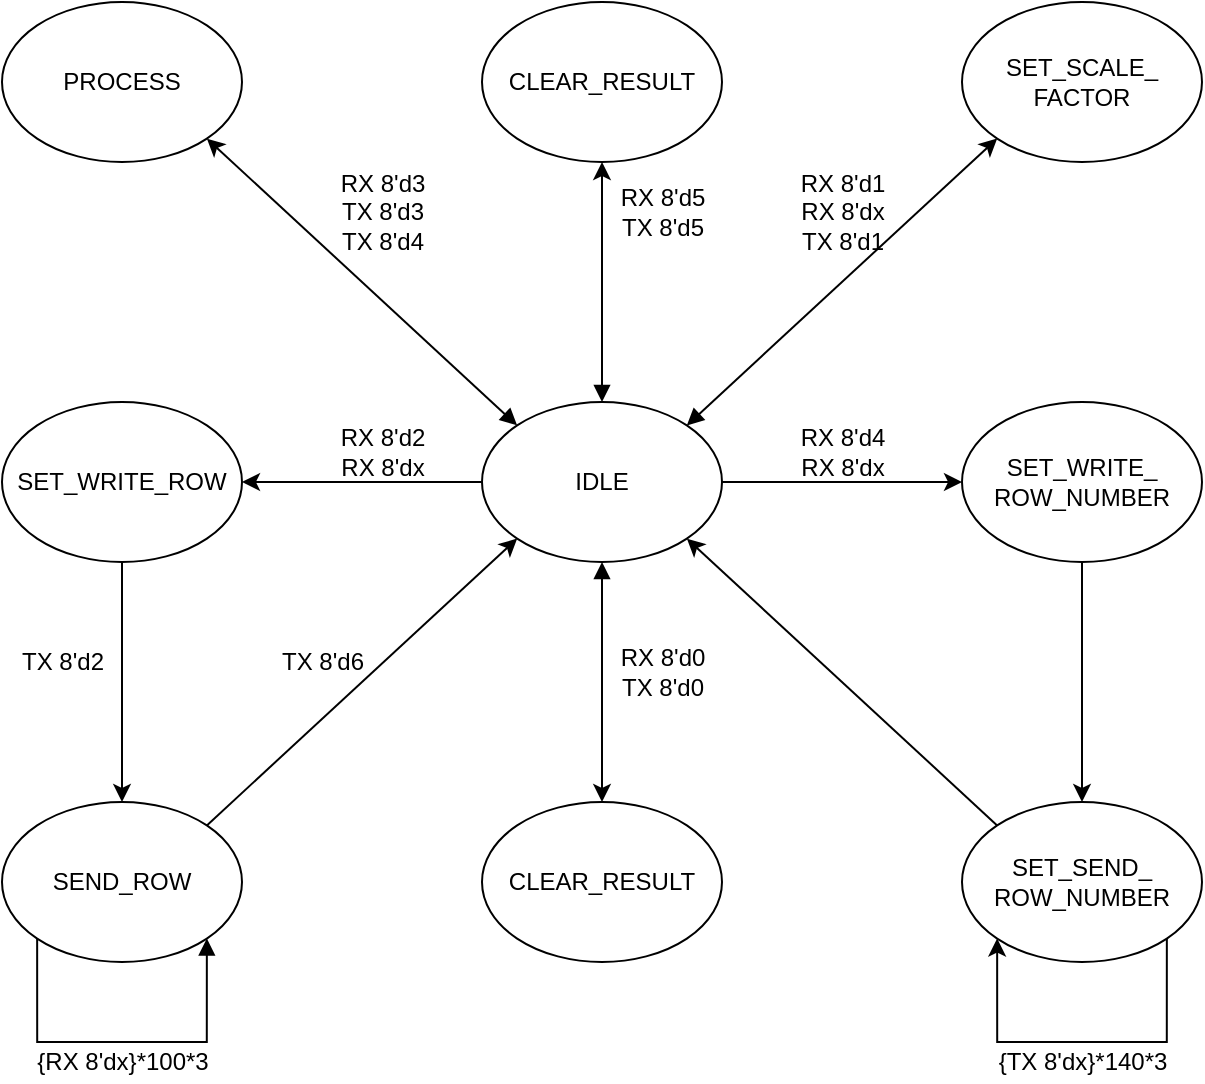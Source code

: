 <mxfile version="15.8.7" type="device"><diagram id="sWRDbSpioimltBdqvMKU" name="Page-1"><mxGraphModel dx="1109" dy="1059" grid="1" gridSize="10" guides="1" tooltips="1" connect="1" arrows="1" fold="1" page="1" pageScale="1" pageWidth="827" pageHeight="1169" math="0" shadow="0"><root><mxCell id="0"/><mxCell id="1" parent="0"/><mxCell id="UBy_BHps5YI3SQsLoE_U-15" style="rounded=0;orthogonalLoop=1;jettySize=auto;html=1;exitX=1;exitY=0.5;exitDx=0;exitDy=0;entryX=0;entryY=0.5;entryDx=0;entryDy=0;startArrow=none;startFill=0;" parent="1" source="UBy_BHps5YI3SQsLoE_U-1" target="UBy_BHps5YI3SQsLoE_U-5" edge="1"><mxGeometry relative="1" as="geometry"/></mxCell><mxCell id="UBy_BHps5YI3SQsLoE_U-19" style="edgeStyle=none;rounded=0;orthogonalLoop=1;jettySize=auto;html=1;exitX=0;exitY=0;exitDx=0;exitDy=0;entryX=1;entryY=1;entryDx=0;entryDy=0;startArrow=block;startFill=1;" parent="1" source="UBy_BHps5YI3SQsLoE_U-1" target="UBy_BHps5YI3SQsLoE_U-3" edge="1"><mxGeometry relative="1" as="geometry"/></mxCell><mxCell id="UBy_BHps5YI3SQsLoE_U-20" style="edgeStyle=none;rounded=0;orthogonalLoop=1;jettySize=auto;html=1;exitX=0;exitY=0.5;exitDx=0;exitDy=0;entryX=1;entryY=0.5;entryDx=0;entryDy=0;startArrow=none;startFill=0;" parent="1" source="UBy_BHps5YI3SQsLoE_U-1" target="UBy_BHps5YI3SQsLoE_U-4" edge="1"><mxGeometry relative="1" as="geometry"/></mxCell><mxCell id="UBy_BHps5YI3SQsLoE_U-23" style="edgeStyle=none;rounded=0;orthogonalLoop=1;jettySize=auto;html=1;exitX=1;exitY=0;exitDx=0;exitDy=0;entryX=0;entryY=1;entryDx=0;entryDy=0;startArrow=block;startFill=1;" parent="1" source="UBy_BHps5YI3SQsLoE_U-1" target="UBy_BHps5YI3SQsLoE_U-6" edge="1"><mxGeometry relative="1" as="geometry"/></mxCell><mxCell id="fjEhkNSzHiHqXjlAoXrP-2" style="edgeStyle=orthogonalEdgeStyle;rounded=0;orthogonalLoop=1;jettySize=auto;html=1;exitX=0.5;exitY=0;exitDx=0;exitDy=0;startArrow=block;startFill=1;" parent="1" source="UBy_BHps5YI3SQsLoE_U-1" target="fjEhkNSzHiHqXjlAoXrP-1" edge="1"><mxGeometry relative="1" as="geometry"/></mxCell><mxCell id="mcl03UhJ2bD6qfmq6gbD-2" style="edgeStyle=none;rounded=0;orthogonalLoop=1;jettySize=auto;html=1;exitX=0.5;exitY=1;exitDx=0;exitDy=0;fontSize=24;startArrow=block;startFill=1;" edge="1" parent="1" source="UBy_BHps5YI3SQsLoE_U-1" target="mcl03UhJ2bD6qfmq6gbD-1"><mxGeometry relative="1" as="geometry"/></mxCell><mxCell id="UBy_BHps5YI3SQsLoE_U-1" value="IDLE" style="ellipse;whiteSpace=wrap;html=1;" parent="1" vertex="1"><mxGeometry x="360" y="280" width="120" height="80" as="geometry"/></mxCell><mxCell id="UBy_BHps5YI3SQsLoE_U-18" style="edgeStyle=none;rounded=0;orthogonalLoop=1;jettySize=auto;html=1;exitX=0;exitY=0;exitDx=0;exitDy=0;entryX=1;entryY=1;entryDx=0;entryDy=0;startArrow=none;startFill=0;" parent="1" source="UBy_BHps5YI3SQsLoE_U-2" target="UBy_BHps5YI3SQsLoE_U-1" edge="1"><mxGeometry relative="1" as="geometry"/></mxCell><mxCell id="UBy_BHps5YI3SQsLoE_U-2" value="SET_SEND_&lt;br&gt;ROW_NUMBER" style="ellipse;whiteSpace=wrap;html=1;" parent="1" vertex="1"><mxGeometry x="600" y="480" width="120" height="80" as="geometry"/></mxCell><mxCell id="UBy_BHps5YI3SQsLoE_U-3" value="PROCESS" style="ellipse;whiteSpace=wrap;html=1;" parent="1" vertex="1"><mxGeometry x="120" y="80" width="120" height="80" as="geometry"/></mxCell><mxCell id="UBy_BHps5YI3SQsLoE_U-21" style="edgeStyle=none;rounded=0;orthogonalLoop=1;jettySize=auto;html=1;exitX=0.5;exitY=1;exitDx=0;exitDy=0;startArrow=none;startFill=0;" parent="1" source="UBy_BHps5YI3SQsLoE_U-4" target="UBy_BHps5YI3SQsLoE_U-7" edge="1"><mxGeometry relative="1" as="geometry"/></mxCell><mxCell id="UBy_BHps5YI3SQsLoE_U-4" value="SET_WRITE_ROW" style="ellipse;whiteSpace=wrap;html=1;" parent="1" vertex="1"><mxGeometry x="120" y="280" width="120" height="80" as="geometry"/></mxCell><mxCell id="UBy_BHps5YI3SQsLoE_U-17" style="edgeStyle=none;rounded=0;orthogonalLoop=1;jettySize=auto;html=1;exitX=0.5;exitY=1;exitDx=0;exitDy=0;entryX=0.5;entryY=0;entryDx=0;entryDy=0;startArrow=none;startFill=0;" parent="1" source="UBy_BHps5YI3SQsLoE_U-5" target="UBy_BHps5YI3SQsLoE_U-2" edge="1"><mxGeometry relative="1" as="geometry"/></mxCell><mxCell id="UBy_BHps5YI3SQsLoE_U-5" value="SET_WRITE_&lt;br&gt;ROW_NUMBER" style="ellipse;whiteSpace=wrap;html=1;" parent="1" vertex="1"><mxGeometry x="600" y="280" width="120" height="80" as="geometry"/></mxCell><mxCell id="UBy_BHps5YI3SQsLoE_U-6" value="SET_SCALE_&lt;br&gt;FACTOR" style="ellipse;whiteSpace=wrap;html=1;" parent="1" vertex="1"><mxGeometry x="600" y="80" width="120" height="80" as="geometry"/></mxCell><mxCell id="UBy_BHps5YI3SQsLoE_U-22" style="edgeStyle=none;rounded=0;orthogonalLoop=1;jettySize=auto;html=1;exitX=1;exitY=0;exitDx=0;exitDy=0;entryX=0;entryY=1;entryDx=0;entryDy=0;startArrow=none;startFill=0;" parent="1" source="UBy_BHps5YI3SQsLoE_U-7" target="UBy_BHps5YI3SQsLoE_U-1" edge="1"><mxGeometry relative="1" as="geometry"/></mxCell><mxCell id="UBy_BHps5YI3SQsLoE_U-7" value="SEND_ROW" style="ellipse;whiteSpace=wrap;html=1;" parent="1" vertex="1"><mxGeometry x="120" y="480" width="120" height="80" as="geometry"/></mxCell><mxCell id="fjEhkNSzHiHqXjlAoXrP-1" value="CLEAR_RESULT" style="ellipse;whiteSpace=wrap;html=1;" parent="1" vertex="1"><mxGeometry x="360" y="80" width="120" height="80" as="geometry"/></mxCell><mxCell id="fjEhkNSzHiHqXjlAoXrP-5" style="edgeStyle=orthogonalEdgeStyle;rounded=0;orthogonalLoop=1;jettySize=auto;html=1;exitX=1;exitY=1;exitDx=0;exitDy=0;entryX=0;entryY=1;entryDx=0;entryDy=0;startArrow=none;startFill=0;" parent="1" source="UBy_BHps5YI3SQsLoE_U-2" target="UBy_BHps5YI3SQsLoE_U-2" edge="1"><mxGeometry relative="1" as="geometry"><Array as="points"><mxPoint x="702" y="600"/><mxPoint x="618" y="600"/></Array></mxGeometry></mxCell><mxCell id="fjEhkNSzHiHqXjlAoXrP-6" style="edgeStyle=orthogonalEdgeStyle;rounded=0;orthogonalLoop=1;jettySize=auto;html=1;exitX=1;exitY=1;exitDx=0;exitDy=0;entryX=0;entryY=1;entryDx=0;entryDy=0;startArrow=block;startFill=1;endArrow=none;endFill=0;" parent="1" source="UBy_BHps5YI3SQsLoE_U-7" target="UBy_BHps5YI3SQsLoE_U-7" edge="1"><mxGeometry relative="1" as="geometry"><Array as="points"><mxPoint x="222" y="600"/><mxPoint x="138" y="600"/></Array></mxGeometry></mxCell><mxCell id="mcl03UhJ2bD6qfmq6gbD-1" value="CLEAR_RESULT" style="ellipse;whiteSpace=wrap;html=1;" vertex="1" parent="1"><mxGeometry x="360" y="480" width="120" height="80" as="geometry"/></mxCell><mxCell id="mcl03UhJ2bD6qfmq6gbD-4" value="RX 8'd0&lt;br&gt;TX 8'd0" style="text;html=1;align=center;verticalAlign=middle;resizable=0;points=[];autosize=1;strokeColor=none;fillColor=none;fontSize=12;" vertex="1" parent="1"><mxGeometry x="420" y="400" width="60" height="30" as="geometry"/></mxCell><mxCell id="mcl03UhJ2bD6qfmq6gbD-5" value="RX 8'd1&lt;br&gt;RX 8'dx&lt;br&gt;TX 8'd1" style="text;html=1;align=center;verticalAlign=middle;resizable=0;points=[];autosize=1;strokeColor=none;fillColor=none;fontSize=12;" vertex="1" parent="1"><mxGeometry x="510" y="160" width="60" height="50" as="geometry"/></mxCell><mxCell id="mcl03UhJ2bD6qfmq6gbD-6" value="RX 8'd2&lt;br&gt;RX 8'dx" style="text;html=1;align=center;verticalAlign=middle;resizable=0;points=[];autosize=1;strokeColor=none;fillColor=none;fontSize=12;" vertex="1" parent="1"><mxGeometry x="280" y="290" width="60" height="30" as="geometry"/></mxCell><mxCell id="mcl03UhJ2bD6qfmq6gbD-7" value="{RX 8'dx}*100*3" style="text;html=1;align=center;verticalAlign=middle;resizable=0;points=[];autosize=1;strokeColor=none;fillColor=none;fontSize=12;" vertex="1" parent="1"><mxGeometry x="130" y="600" width="100" height="20" as="geometry"/></mxCell><mxCell id="mcl03UhJ2bD6qfmq6gbD-8" value="RX 8'd3&lt;br&gt;TX 8'd3&lt;br&gt;TX 8'd4" style="text;html=1;align=center;verticalAlign=middle;resizable=0;points=[];autosize=1;strokeColor=none;fillColor=none;fontSize=12;" vertex="1" parent="1"><mxGeometry x="280" y="160" width="60" height="50" as="geometry"/></mxCell><mxCell id="mcl03UhJ2bD6qfmq6gbD-9" value="TX 8'd6" style="text;html=1;align=center;verticalAlign=middle;resizable=0;points=[];autosize=1;strokeColor=none;fillColor=none;fontSize=12;" vertex="1" parent="1"><mxGeometry x="250" y="400" width="60" height="20" as="geometry"/></mxCell><mxCell id="mcl03UhJ2bD6qfmq6gbD-11" value="TX 8'd2" style="text;html=1;align=center;verticalAlign=middle;resizable=0;points=[];autosize=1;strokeColor=none;fillColor=none;fontSize=12;" vertex="1" parent="1"><mxGeometry x="120" y="400" width="60" height="20" as="geometry"/></mxCell><mxCell id="mcl03UhJ2bD6qfmq6gbD-12" value="RX 8'd4&lt;br&gt;RX 8'dx" style="text;html=1;align=center;verticalAlign=middle;resizable=0;points=[];autosize=1;strokeColor=none;fillColor=none;fontSize=12;" vertex="1" parent="1"><mxGeometry x="510" y="290" width="60" height="30" as="geometry"/></mxCell><mxCell id="mcl03UhJ2bD6qfmq6gbD-13" value="{TX 8'dx}*140*3" style="text;html=1;align=center;verticalAlign=middle;resizable=0;points=[];autosize=1;strokeColor=none;fillColor=none;fontSize=12;" vertex="1" parent="1"><mxGeometry x="610" y="600" width="100" height="20" as="geometry"/></mxCell><mxCell id="mcl03UhJ2bD6qfmq6gbD-14" value="RX 8'd5&lt;br&gt;TX 8'd5" style="text;html=1;align=center;verticalAlign=middle;resizable=0;points=[];autosize=1;strokeColor=none;fillColor=none;fontSize=12;" vertex="1" parent="1"><mxGeometry x="420" y="170" width="60" height="30" as="geometry"/></mxCell></root></mxGraphModel></diagram></mxfile>
